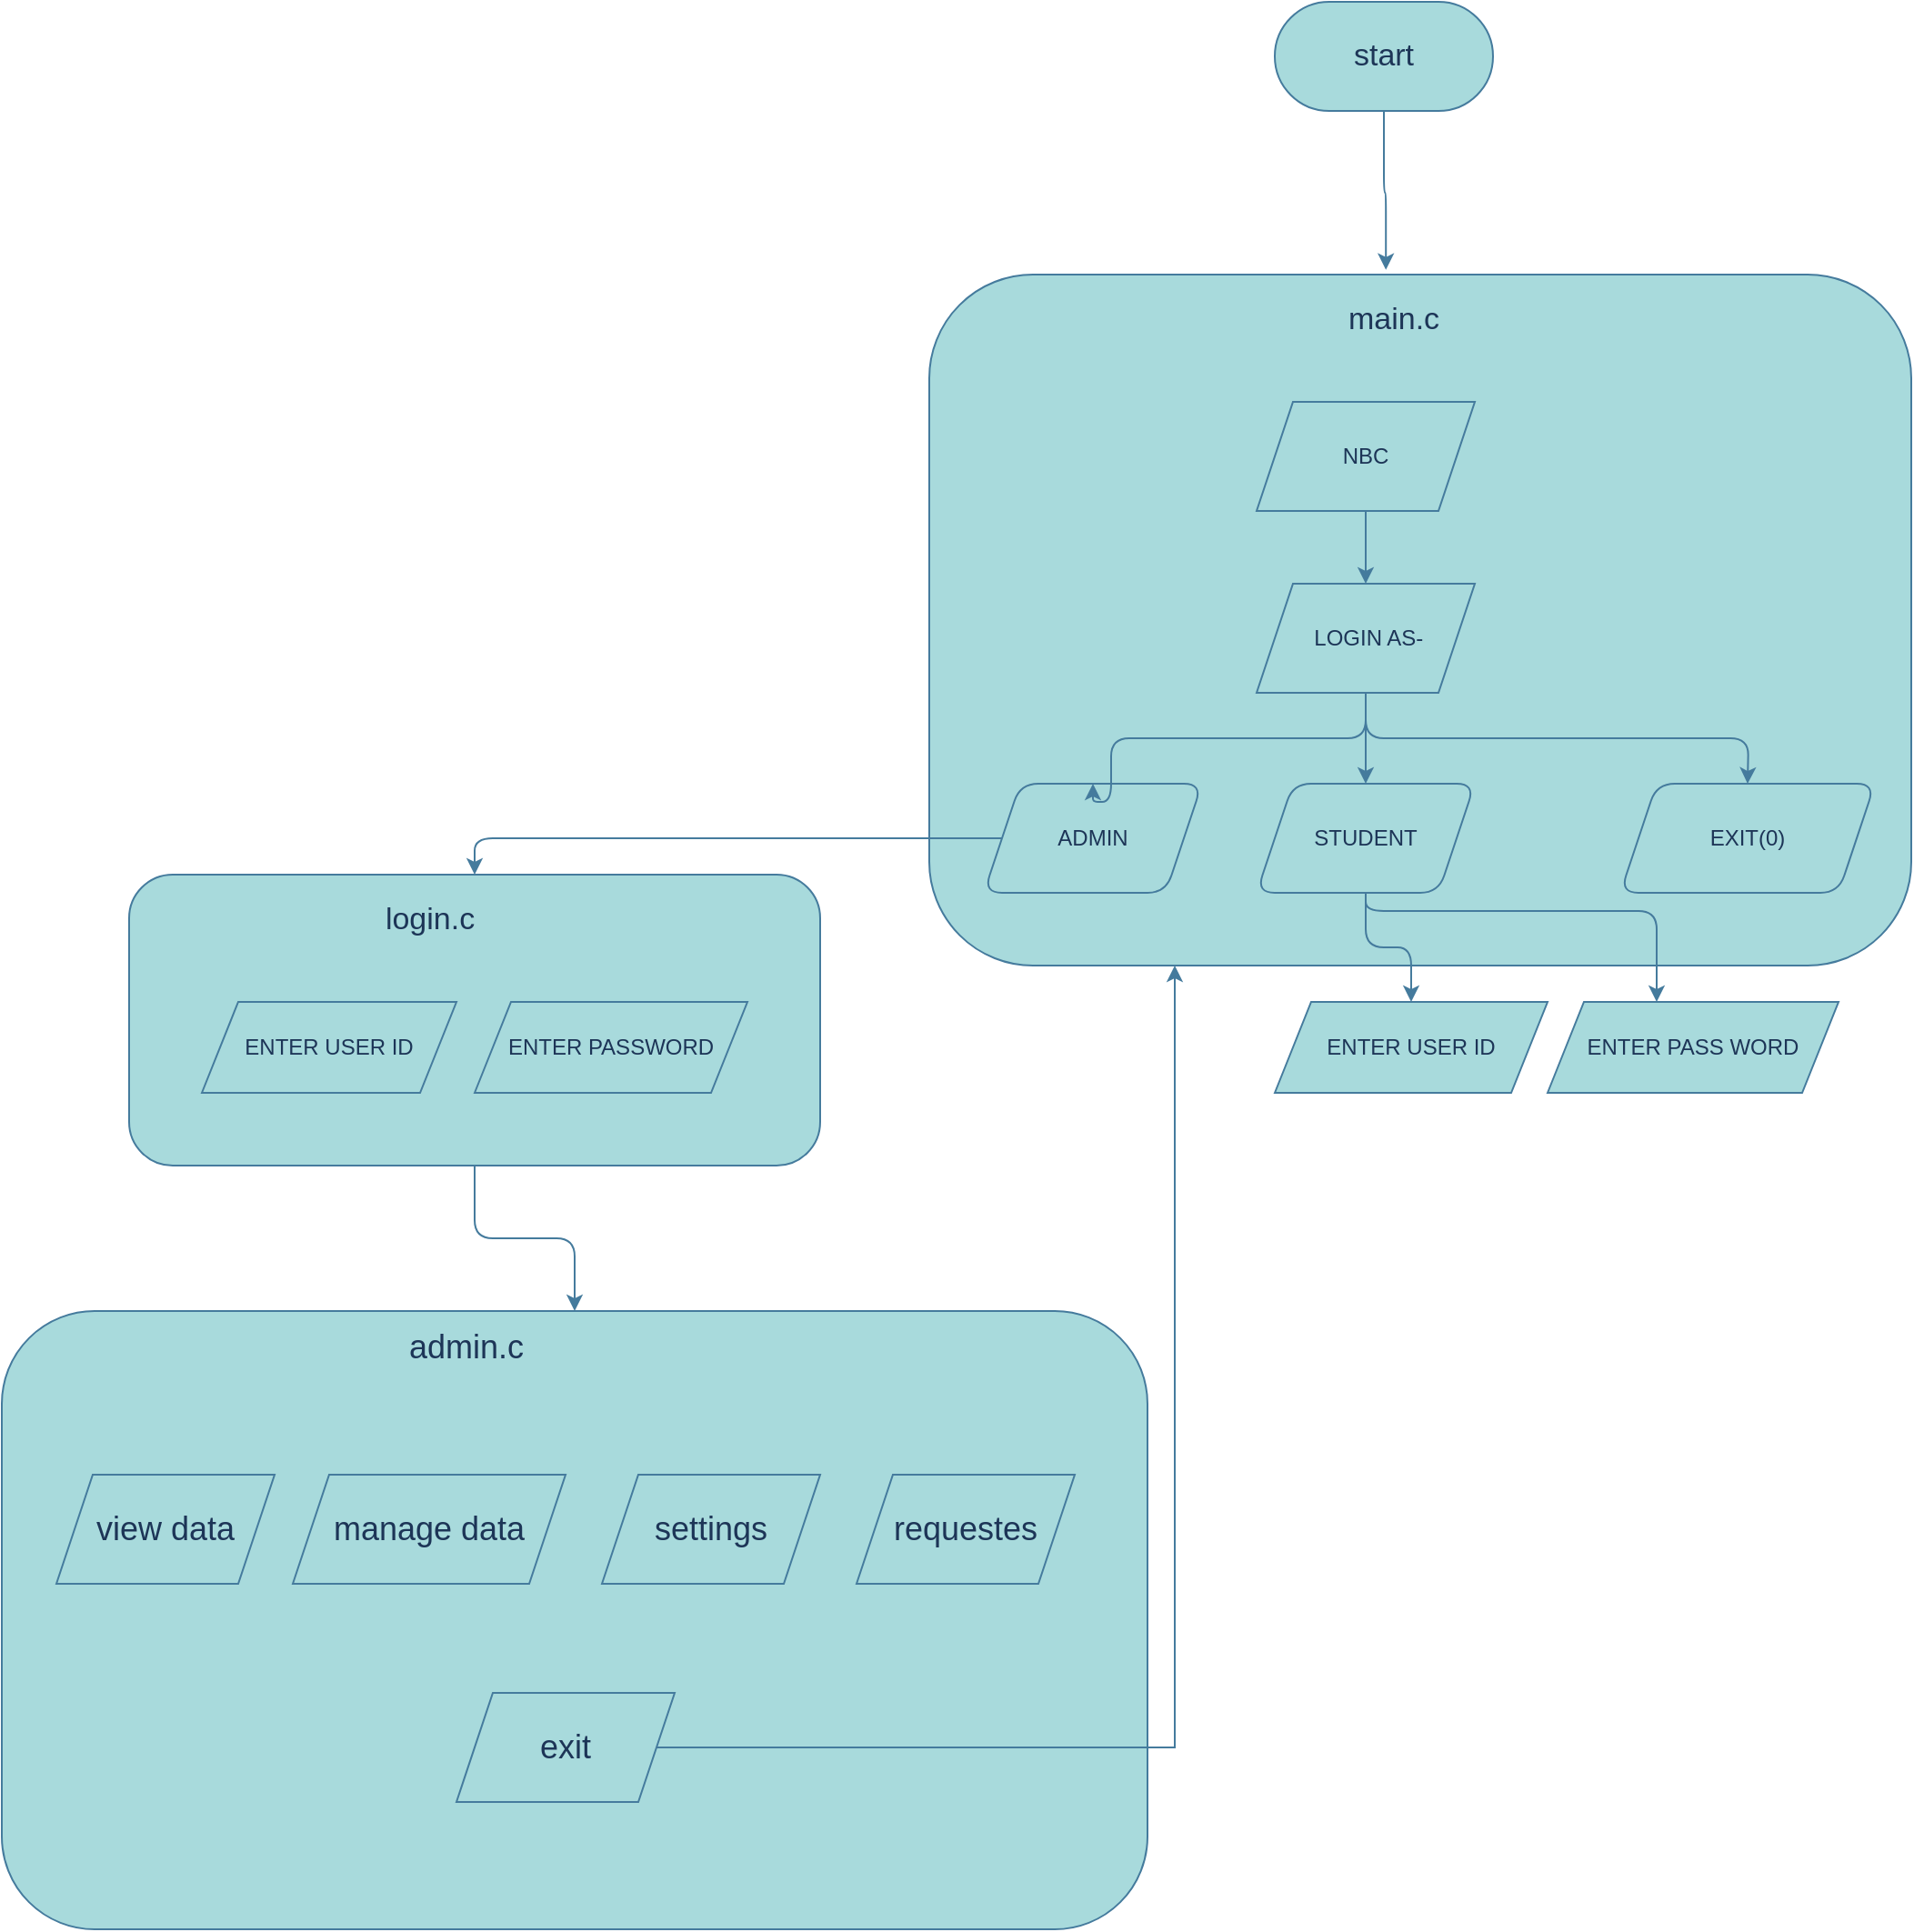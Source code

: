 <mxfile version="20.7.4" type="device"><diagram id="QcB9BxiCGLCmkkbpTE1w" name="Page-1"><mxGraphModel dx="2600" dy="2910" grid="1" gridSize="10" guides="1" tooltips="1" connect="1" arrows="1" fold="1" page="0" pageScale="1" pageWidth="850" pageHeight="1100" math="0" shadow="0"><root><mxCell id="0"/><mxCell id="1" parent="0"/><mxCell id="Y7u-epSQut5vuXFdg8wq-10" value="" style="edgeStyle=orthogonalEdgeStyle;rounded=1;orthogonalLoop=1;jettySize=auto;html=1;fontSize=17;labelBackgroundColor=none;strokeColor=#457B9D;fontColor=default;" edge="1" parent="1" source="Y7u-epSQut5vuXFdg8wq-7" target="Y7u-epSQut5vuXFdg8wq-9"><mxGeometry relative="1" as="geometry"/></mxCell><mxCell id="Y7u-epSQut5vuXFdg8wq-7" value="" style="rounded=1;whiteSpace=wrap;html=1;labelBackgroundColor=none;fillColor=#A8DADC;strokeColor=#457B9D;fontColor=#1D3557;" vertex="1" parent="1"><mxGeometry x="-290" y="-830" width="380" height="160" as="geometry"/></mxCell><mxCell id="Y7u-epSQut5vuXFdg8wq-5" value="" style="rounded=1;whiteSpace=wrap;html=1;labelBackgroundColor=none;fillColor=#A8DADC;strokeColor=#457B9D;fontColor=#1D3557;" vertex="1" parent="1"><mxGeometry x="150" y="-1160" width="540" height="380" as="geometry"/></mxCell><mxCell id="39caM_vBDlCZDFXKcCM3-16" value="" style="edgeStyle=orthogonalEdgeStyle;rounded=1;orthogonalLoop=1;jettySize=auto;html=1;labelBackgroundColor=none;strokeColor=#457B9D;fontColor=default;" parent="1" source="39caM_vBDlCZDFXKcCM3-1" target="39caM_vBDlCZDFXKcCM3-4" edge="1"><mxGeometry relative="1" as="geometry"/></mxCell><mxCell id="39caM_vBDlCZDFXKcCM3-1" value="NBC" style="shape=parallelogram;perimeter=parallelogramPerimeter;whiteSpace=wrap;html=1;fixedSize=1;fontFamily=Helvetica;fontSize=12;fontColor=#1D3557;align=center;strokeColor=#457B9D;fillColor=#A8DADC;labelBackgroundColor=none;" parent="1" vertex="1"><mxGeometry x="330" y="-1090" width="120" height="60" as="geometry"/></mxCell><mxCell id="Y7u-epSQut5vuXFdg8wq-2" style="edgeStyle=orthogonalEdgeStyle;rounded=1;orthogonalLoop=1;jettySize=auto;html=1;entryX=0.5;entryY=0;entryDx=0;entryDy=0;labelBackgroundColor=none;strokeColor=#457B9D;fontColor=default;" edge="1" parent="1" source="39caM_vBDlCZDFXKcCM3-2" target="Y7u-epSQut5vuXFdg8wq-7"><mxGeometry relative="1" as="geometry"/></mxCell><mxCell id="39caM_vBDlCZDFXKcCM3-2" value="ADMIN" style="shape=parallelogram;perimeter=parallelogramPerimeter;whiteSpace=wrap;html=1;fixedSize=1;direction=west;labelBackgroundColor=none;fillColor=#A8DADC;strokeColor=#457B9D;fontColor=#1D3557;rounded=1;" parent="1" vertex="1"><mxGeometry x="180" y="-880" width="120" height="60" as="geometry"/></mxCell><mxCell id="39caM_vBDlCZDFXKcCM3-17" style="edgeStyle=orthogonalEdgeStyle;rounded=1;orthogonalLoop=1;jettySize=auto;html=1;exitX=0.5;exitY=1;exitDx=0;exitDy=0;labelBackgroundColor=none;strokeColor=#457B9D;fontColor=default;entryX=0.5;entryY=1;entryDx=0;entryDy=0;" parent="1" source="39caM_vBDlCZDFXKcCM3-4" target="39caM_vBDlCZDFXKcCM3-2" edge="1"><mxGeometry relative="1" as="geometry"><Array as="points"><mxPoint x="390" y="-905"/><mxPoint x="250" y="-905"/><mxPoint x="250" y="-870"/></Array></mxGeometry></mxCell><mxCell id="39caM_vBDlCZDFXKcCM3-19" style="edgeStyle=orthogonalEdgeStyle;rounded=1;orthogonalLoop=1;jettySize=auto;html=1;exitX=0.5;exitY=1;exitDx=0;exitDy=0;entryX=0.5;entryY=0;entryDx=0;entryDy=0;labelBackgroundColor=none;strokeColor=#457B9D;fontColor=default;" parent="1" source="39caM_vBDlCZDFXKcCM3-4" edge="1"><mxGeometry relative="1" as="geometry"><mxPoint x="600" y="-880" as="targetPoint"/></mxGeometry></mxCell><mxCell id="39caM_vBDlCZDFXKcCM3-22" style="edgeStyle=orthogonalEdgeStyle;rounded=1;orthogonalLoop=1;jettySize=auto;html=1;exitX=0.5;exitY=1;exitDx=0;exitDy=0;labelBackgroundColor=none;strokeColor=#457B9D;fontColor=default;" parent="1" source="39caM_vBDlCZDFXKcCM3-4" target="39caM_vBDlCZDFXKcCM3-20" edge="1"><mxGeometry relative="1" as="geometry"/></mxCell><mxCell id="39caM_vBDlCZDFXKcCM3-4" value="&amp;nbsp;LOGIN AS-" style="shape=parallelogram;perimeter=parallelogramPerimeter;whiteSpace=wrap;html=1;fixedSize=1;fontFamily=Helvetica;fontSize=12;fontColor=#1D3557;align=center;strokeColor=#457B9D;fillColor=#A8DADC;labelBackgroundColor=none;" parent="1" vertex="1"><mxGeometry x="330" y="-990" width="120" height="60" as="geometry"/></mxCell><mxCell id="39caM_vBDlCZDFXKcCM3-34" style="edgeStyle=orthogonalEdgeStyle;rounded=1;orthogonalLoop=1;jettySize=auto;html=1;labelBackgroundColor=none;strokeColor=#457B9D;fontColor=default;" parent="1" source="39caM_vBDlCZDFXKcCM3-20" target="39caM_vBDlCZDFXKcCM3-30" edge="1"><mxGeometry relative="1" as="geometry"/></mxCell><mxCell id="39caM_vBDlCZDFXKcCM3-35" style="edgeStyle=orthogonalEdgeStyle;rounded=1;orthogonalLoop=1;jettySize=auto;html=1;labelBackgroundColor=none;strokeColor=#457B9D;fontColor=default;" parent="1" source="39caM_vBDlCZDFXKcCM3-20" target="39caM_vBDlCZDFXKcCM3-31" edge="1"><mxGeometry relative="1" as="geometry"><Array as="points"><mxPoint x="390" y="-810"/><mxPoint x="550" y="-810"/></Array></mxGeometry></mxCell><mxCell id="39caM_vBDlCZDFXKcCM3-20" value="STUDENT" style="shape=parallelogram;perimeter=parallelogramPerimeter;whiteSpace=wrap;html=1;fixedSize=1;labelBackgroundColor=none;fillColor=#A8DADC;strokeColor=#457B9D;fontColor=#1D3557;rounded=1;" parent="1" vertex="1"><mxGeometry x="330" y="-880" width="120" height="60" as="geometry"/></mxCell><mxCell id="39caM_vBDlCZDFXKcCM3-23" value="ENTER PASSWORD" style="shape=parallelogram;perimeter=parallelogramPerimeter;whiteSpace=wrap;html=1;fixedSize=1;fontFamily=Helvetica;fontSize=12;fontColor=#1D3557;align=center;strokeColor=#457B9D;fillColor=#A8DADC;labelBackgroundColor=none;" parent="1" vertex="1"><mxGeometry x="-100" y="-760" width="150" height="50" as="geometry"/></mxCell><mxCell id="39caM_vBDlCZDFXKcCM3-24" value="ENTER USER ID" style="shape=parallelogram;perimeter=parallelogramPerimeter;whiteSpace=wrap;html=1;fixedSize=1;fontFamily=Helvetica;fontSize=12;fontColor=#1D3557;align=center;strokeColor=#457B9D;fillColor=#A8DADC;labelBackgroundColor=none;" parent="1" vertex="1"><mxGeometry x="-250" y="-760" width="140" height="50" as="geometry"/></mxCell><mxCell id="39caM_vBDlCZDFXKcCM3-30" value="ENTER USER ID" style="shape=parallelogram;perimeter=parallelogramPerimeter;whiteSpace=wrap;html=1;fixedSize=1;fontFamily=Helvetica;fontSize=12;fontColor=#1D3557;align=center;strokeColor=#457B9D;fillColor=#A8DADC;labelBackgroundColor=none;" parent="1" vertex="1"><mxGeometry x="340" y="-760" width="150" height="50" as="geometry"/></mxCell><mxCell id="39caM_vBDlCZDFXKcCM3-31" value="ENTER PASS WORD" style="shape=parallelogram;perimeter=parallelogramPerimeter;whiteSpace=wrap;html=1;fixedSize=1;fontFamily=Helvetica;fontSize=12;fontColor=#1D3557;align=center;strokeColor=#457B9D;fillColor=#A8DADC;labelBackgroundColor=none;" parent="1" vertex="1"><mxGeometry x="490" y="-760" width="160" height="50" as="geometry"/></mxCell><mxCell id="39caM_vBDlCZDFXKcCM3-37" value="EXIT(0)" style="shape=parallelogram;perimeter=parallelogramPerimeter;whiteSpace=wrap;html=1;fixedSize=1;labelBackgroundColor=none;fillColor=#A8DADC;strokeColor=#457B9D;fontColor=#1D3557;rounded=1;" parent="1" vertex="1"><mxGeometry x="530" y="-880" width="140" height="60" as="geometry"/></mxCell><mxCell id="Y7u-epSQut5vuXFdg8wq-6" value="&lt;font style=&quot;font-size: 17px;&quot;&gt;main.c&lt;/font&gt;" style="text;html=1;align=center;verticalAlign=middle;resizable=0;points=[];autosize=1;strokeColor=none;fillColor=none;labelBackgroundColor=none;fontColor=#1D3557;" vertex="1" parent="1"><mxGeometry x="370" y="-1150" width="70" height="30" as="geometry"/></mxCell><mxCell id="Y7u-epSQut5vuXFdg8wq-8" value="login.c" style="text;html=1;align=center;verticalAlign=middle;resizable=0;points=[];autosize=1;strokeColor=none;fillColor=none;fontSize=17;labelBackgroundColor=none;fontColor=#1D3557;" vertex="1" parent="1"><mxGeometry x="-160" y="-820" width="70" height="30" as="geometry"/></mxCell><mxCell id="Y7u-epSQut5vuXFdg8wq-9" value="" style="rounded=1;whiteSpace=wrap;html=1;labelBackgroundColor=none;fillColor=#A8DADC;strokeColor=#457B9D;fontColor=#1D3557;" vertex="1" parent="1"><mxGeometry x="-360" y="-590" width="630" height="340" as="geometry"/></mxCell><mxCell id="Y7u-epSQut5vuXFdg8wq-12" style="edgeStyle=orthogonalEdgeStyle;rounded=1;orthogonalLoop=1;jettySize=auto;html=1;entryX=0.465;entryY=-0.007;entryDx=0;entryDy=0;entryPerimeter=0;fontSize=17;fontColor=default;labelBackgroundColor=none;strokeColor=#457B9D;" edge="1" parent="1" source="Y7u-epSQut5vuXFdg8wq-11" target="Y7u-epSQut5vuXFdg8wq-5"><mxGeometry relative="1" as="geometry"/></mxCell><mxCell id="Y7u-epSQut5vuXFdg8wq-11" value="start" style="rounded=1;whiteSpace=wrap;html=1;fontSize=17;arcSize=50;fillColor=#A8DADC;strokeColor=#457B9D;labelBackgroundColor=none;fontColor=#1D3557;" vertex="1" parent="1"><mxGeometry x="340" y="-1310" width="120" height="60" as="geometry"/></mxCell><mxCell id="Y7u-epSQut5vuXFdg8wq-13" value="&lt;font style=&quot;font-size: 18px;&quot;&gt;admin.c&lt;/font&gt;" style="text;html=1;align=center;verticalAlign=middle;resizable=0;points=[];autosize=1;strokeColor=none;fillColor=none;fontColor=#1D3557;" vertex="1" parent="1"><mxGeometry x="-150" y="-590" width="90" height="40" as="geometry"/></mxCell><mxCell id="Y7u-epSQut5vuXFdg8wq-14" value="view data" style="shape=parallelogram;perimeter=parallelogramPerimeter;whiteSpace=wrap;html=1;fixedSize=1;strokeColor=#457B9D;fontSize=18;fontColor=#1D3557;fillColor=#A8DADC;" vertex="1" parent="1"><mxGeometry x="-330" y="-500" width="120" height="60" as="geometry"/></mxCell><mxCell id="Y7u-epSQut5vuXFdg8wq-15" value="manage data" style="shape=parallelogram;perimeter=parallelogramPerimeter;whiteSpace=wrap;html=1;fixedSize=1;strokeColor=#457B9D;fontSize=18;fontColor=#1D3557;fillColor=#A8DADC;" vertex="1" parent="1"><mxGeometry x="-200" y="-500" width="150" height="60" as="geometry"/></mxCell><mxCell id="Y7u-epSQut5vuXFdg8wq-16" value="settings" style="shape=parallelogram;perimeter=parallelogramPerimeter;whiteSpace=wrap;html=1;fixedSize=1;strokeColor=#457B9D;fontSize=18;fontColor=#1D3557;fillColor=#A8DADC;" vertex="1" parent="1"><mxGeometry x="-30" y="-500" width="120" height="60" as="geometry"/></mxCell><mxCell id="Y7u-epSQut5vuXFdg8wq-20" style="edgeStyle=orthogonalEdgeStyle;rounded=0;orthogonalLoop=1;jettySize=auto;html=1;entryX=0.25;entryY=1;entryDx=0;entryDy=0;strokeColor=#457B9D;fontSize=18;fontColor=#1D3557;fillColor=#A8DADC;" edge="1" parent="1" source="Y7u-epSQut5vuXFdg8wq-17" target="Y7u-epSQut5vuXFdg8wq-5"><mxGeometry relative="1" as="geometry"/></mxCell><mxCell id="Y7u-epSQut5vuXFdg8wq-17" value="exit" style="shape=parallelogram;perimeter=parallelogramPerimeter;whiteSpace=wrap;html=1;fixedSize=1;strokeColor=#457B9D;fontSize=18;fontColor=#1D3557;fillColor=#A8DADC;" vertex="1" parent="1"><mxGeometry x="-110" y="-380" width="120" height="60" as="geometry"/></mxCell><mxCell id="Y7u-epSQut5vuXFdg8wq-18" value="requestes" style="shape=parallelogram;perimeter=parallelogramPerimeter;whiteSpace=wrap;html=1;fixedSize=1;strokeColor=#457B9D;fontSize=18;fontColor=#1D3557;fillColor=#A8DADC;" vertex="1" parent="1"><mxGeometry x="110" y="-500" width="120" height="60" as="geometry"/></mxCell></root></mxGraphModel></diagram></mxfile>